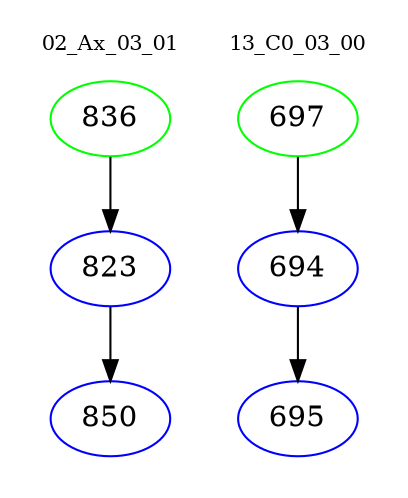 digraph{
subgraph cluster_0 {
color = white
label = "02_Ax_03_01";
fontsize=10;
T0_836 [label="836", color="green"]
T0_836 -> T0_823 [color="black"]
T0_823 [label="823", color="blue"]
T0_823 -> T0_850 [color="black"]
T0_850 [label="850", color="blue"]
}
subgraph cluster_1 {
color = white
label = "13_C0_03_00";
fontsize=10;
T1_697 [label="697", color="green"]
T1_697 -> T1_694 [color="black"]
T1_694 [label="694", color="blue"]
T1_694 -> T1_695 [color="black"]
T1_695 [label="695", color="blue"]
}
}
